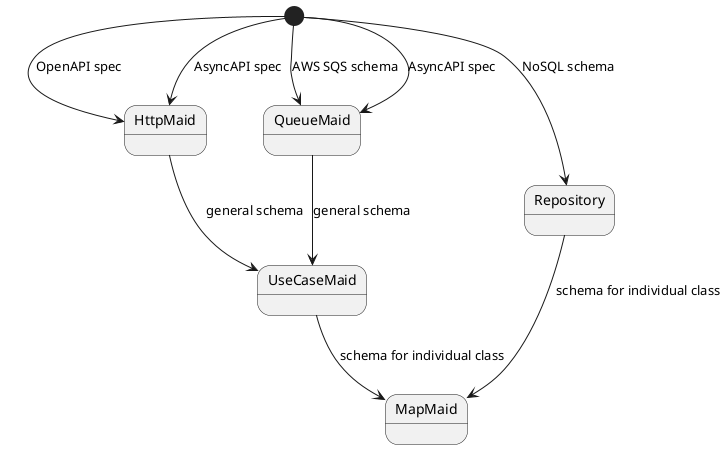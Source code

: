 @startuml
[*] --> HttpMaid : OpenAPI spec
[*] --> HttpMaid : AsyncAPI spec
[*] --> QueueMaid : AWS SQS schema
[*] --> QueueMaid : AsyncAPI spec
[*] --> Repository : NoSQL schema

HttpMaid --> UseCaseMaid : general schema
QueueMaid --> UseCaseMaid : general schema

UseCaseMaid --> MapMaid : schema for individual class

Repository --> MapMaid : schema for individual class
@enduml
